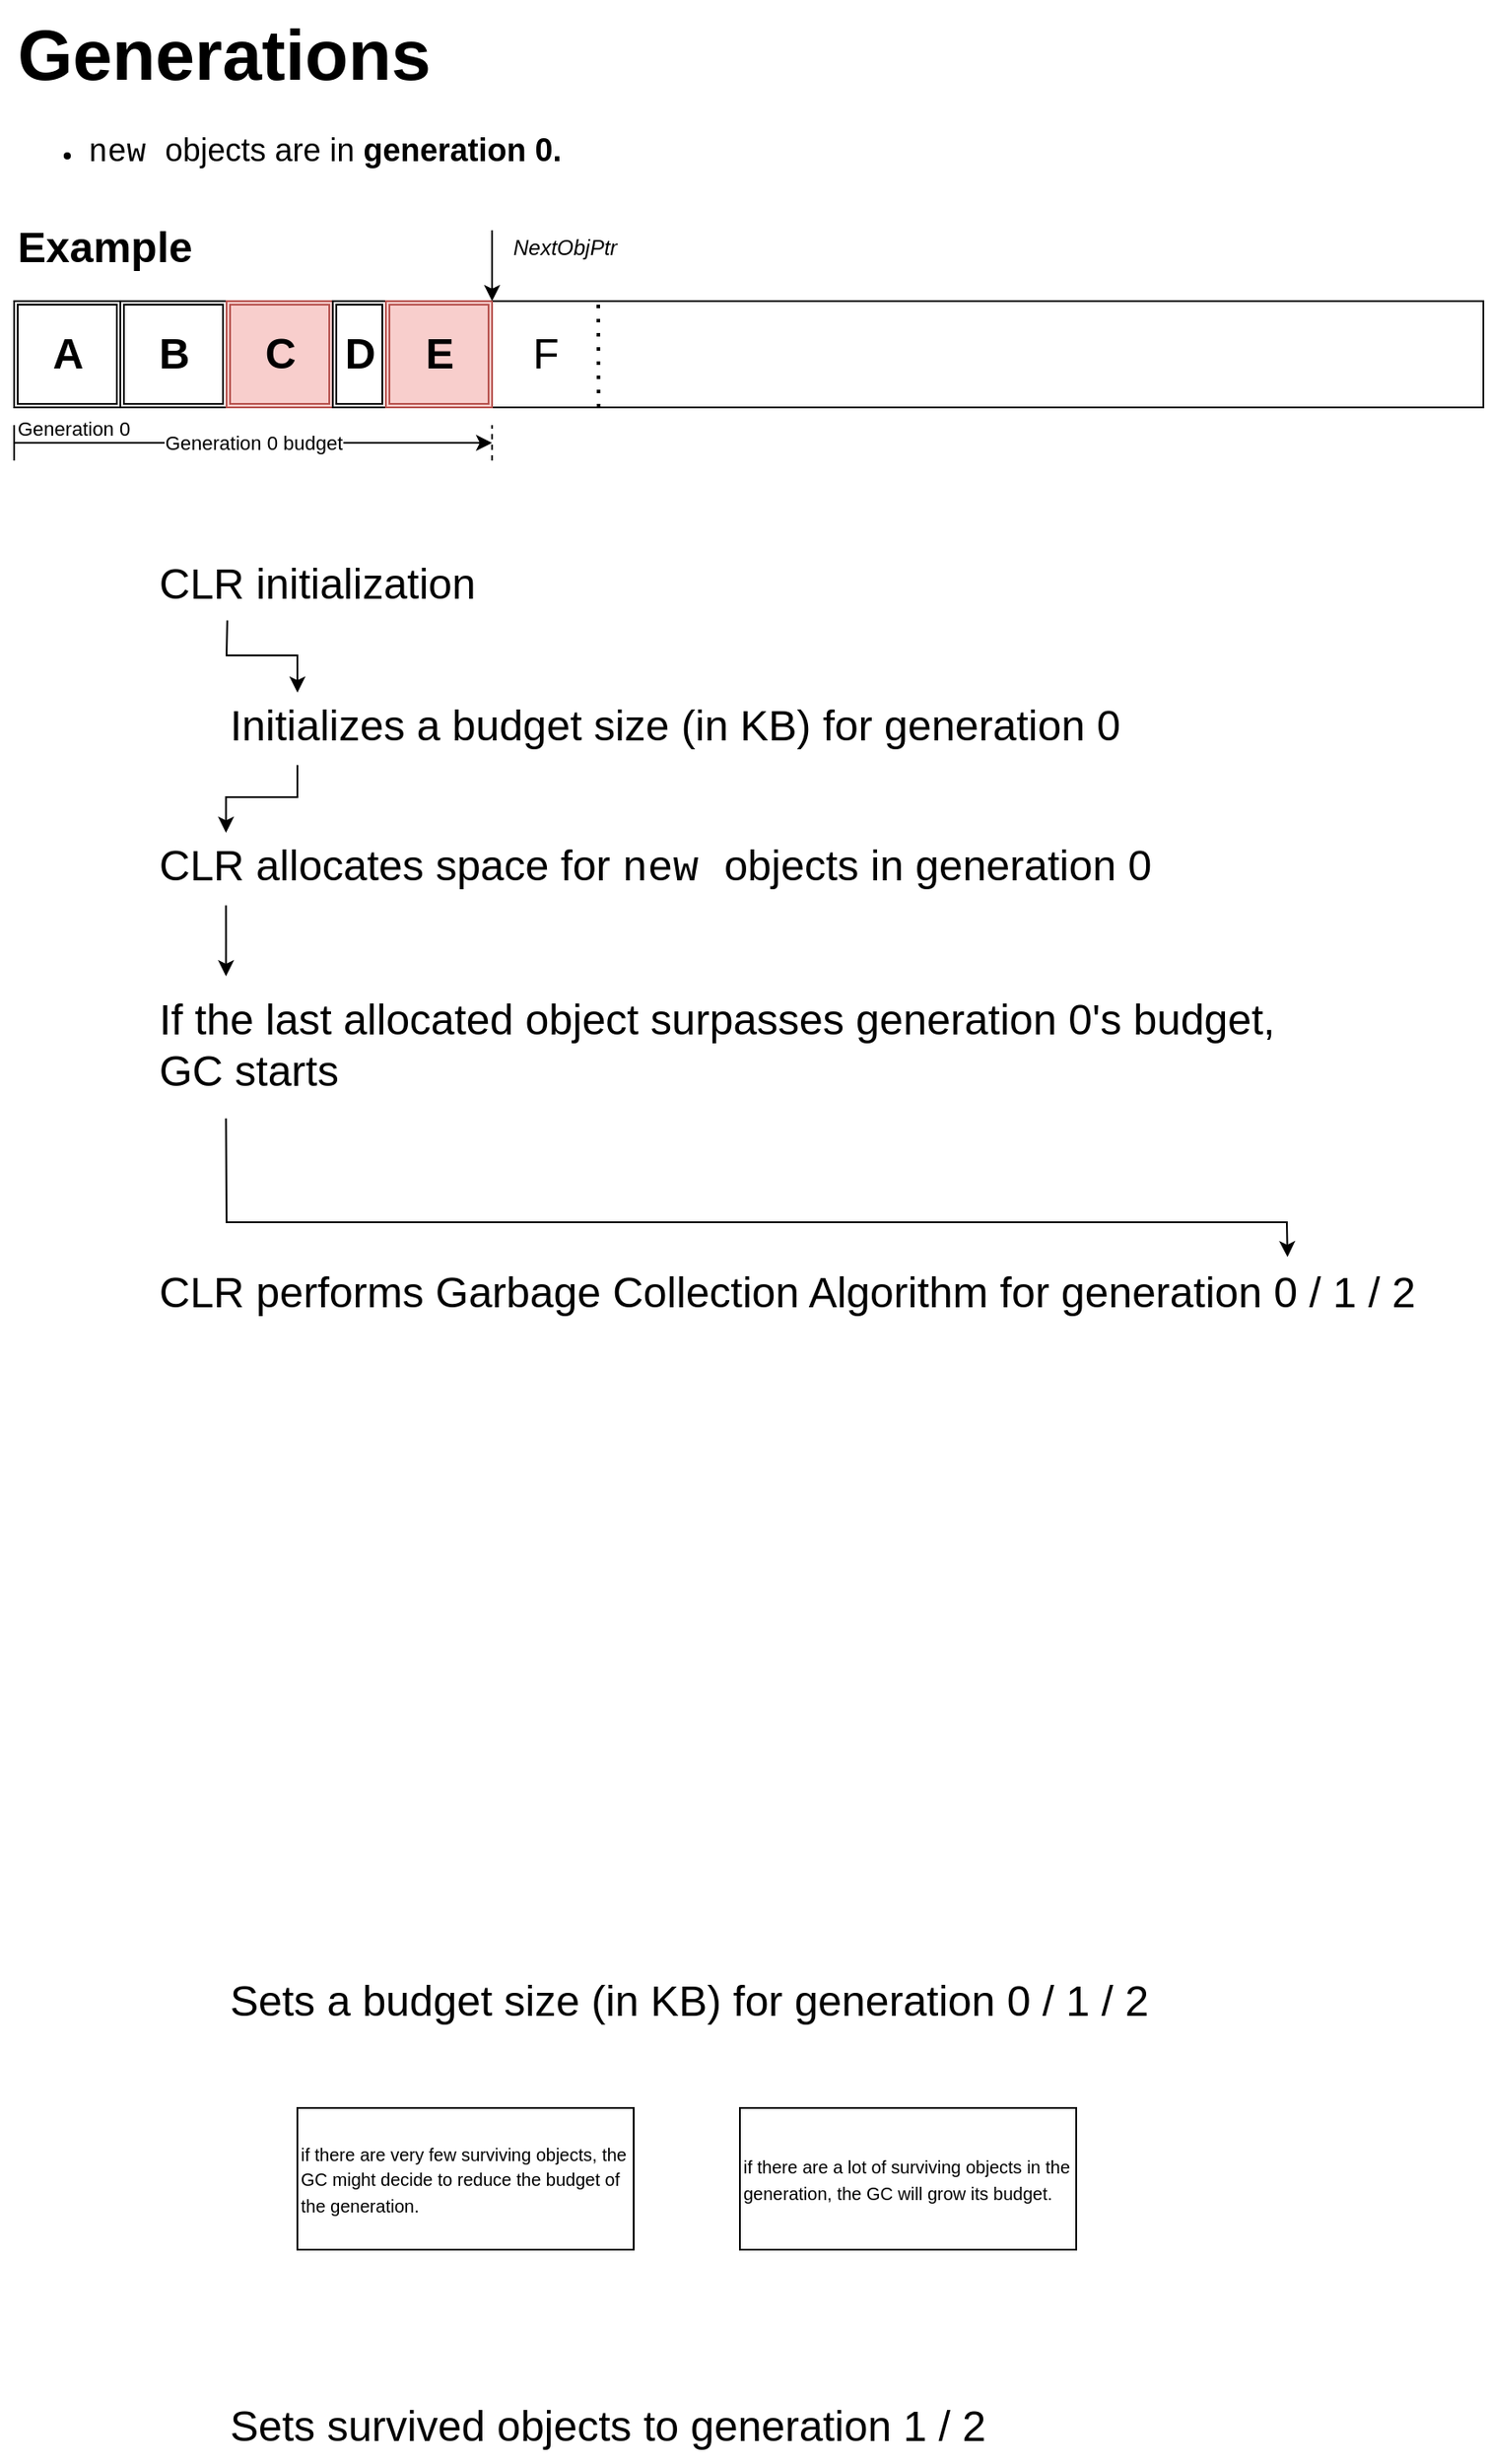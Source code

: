 <mxfile version="26.2.14">
  <diagram name="Page-1" id="v2l32i1PEdWWsTGr0Tao">
    <mxGraphModel dx="1665" dy="429" grid="1" gridSize="10" guides="1" tooltips="1" connect="1" arrows="1" fold="1" page="1" pageScale="1" pageWidth="850" pageHeight="1100" math="0" shadow="0">
      <root>
        <mxCell id="0" />
        <mxCell id="1" parent="0" />
        <mxCell id="TTWUy_FGv6fjRsHf4khs-1" value="Generations" style="text;strokeColor=none;fillColor=none;html=1;fontSize=40;fontStyle=1;verticalAlign=middle;align=left;" vertex="1" parent="1">
          <mxGeometry x="-840" y="10" width="260" height="60" as="geometry" />
        </mxCell>
        <mxCell id="TTWUy_FGv6fjRsHf4khs-2" value="&lt;ul&gt;&lt;li&gt;&lt;font style=&quot;font-size: 18px;&quot; face=&quot;Courier New&quot;&gt;new&amp;nbsp;&lt;font face=&quot;Helvetica&quot;&gt;objects are in &lt;b&gt;generation 0.&lt;/b&gt;&lt;/font&gt;&lt;/font&gt;&lt;/li&gt;&lt;/ul&gt;" style="text;strokeColor=none;fillColor=none;html=1;whiteSpace=wrap;verticalAlign=middle;overflow=hidden;" vertex="1" parent="1">
          <mxGeometry x="-840" y="70" width="360" height="50" as="geometry" />
        </mxCell>
        <mxCell id="TTWUy_FGv6fjRsHf4khs-3" value="Example" style="text;strokeColor=none;fillColor=none;html=1;fontSize=24;fontStyle=1;verticalAlign=middle;align=left;" vertex="1" parent="1">
          <mxGeometry x="-840" y="130" width="100" height="40" as="geometry" />
        </mxCell>
        <mxCell id="TTWUy_FGv6fjRsHf4khs-4" value="" style="rounded=0;whiteSpace=wrap;html=1;movable=1;resizable=1;rotatable=1;deletable=1;editable=1;locked=0;connectable=1;" vertex="1" parent="1">
          <mxGeometry x="-840" y="180" width="830" height="60" as="geometry" />
        </mxCell>
        <mxCell id="TTWUy_FGv6fjRsHf4khs-8" value="" style="shape=ext;double=1;rounded=0;whiteSpace=wrap;html=1;" vertex="1" parent="1">
          <mxGeometry x="-840" y="180" width="60" height="60" as="geometry" />
        </mxCell>
        <mxCell id="TTWUy_FGv6fjRsHf4khs-9" value="" style="shape=ext;double=1;rounded=0;whiteSpace=wrap;html=1;" vertex="1" parent="1">
          <mxGeometry x="-780" y="180" width="60" height="60" as="geometry" />
        </mxCell>
        <mxCell id="TTWUy_FGv6fjRsHf4khs-10" value="" style="shape=ext;double=1;rounded=0;whiteSpace=wrap;html=1;fillColor=#f8cecc;strokeColor=#b85450;" vertex="1" parent="1">
          <mxGeometry x="-720" y="180" width="60" height="60" as="geometry" />
        </mxCell>
        <mxCell id="TTWUy_FGv6fjRsHf4khs-11" value="" style="shape=ext;double=1;rounded=0;whiteSpace=wrap;html=1;container=0;" vertex="1" parent="1">
          <mxGeometry x="-660" y="180" width="30" height="60" as="geometry" />
        </mxCell>
        <mxCell id="TTWUy_FGv6fjRsHf4khs-12" value="" style="shape=ext;double=1;rounded=0;whiteSpace=wrap;html=1;fillColor=#f8cecc;strokeColor=#b85450;" vertex="1" parent="1">
          <mxGeometry x="-630" y="180" width="60" height="60" as="geometry" />
        </mxCell>
        <mxCell id="TTWUy_FGv6fjRsHf4khs-13" value="" style="endArrow=none;dashed=1;html=1;dashPattern=1 3;strokeWidth=2;rounded=0;" edge="1" parent="1">
          <mxGeometry width="50" height="50" relative="1" as="geometry">
            <mxPoint x="-509.82" y="240" as="sourcePoint" />
            <mxPoint x="-510" y="180" as="targetPoint" />
          </mxGeometry>
        </mxCell>
        <mxCell id="TTWUy_FGv6fjRsHf4khs-14" value="A" style="text;strokeColor=none;fillColor=none;html=1;fontSize=24;fontStyle=1;verticalAlign=middle;align=center;" vertex="1" parent="1">
          <mxGeometry x="-840" y="180" width="60" height="60" as="geometry" />
        </mxCell>
        <mxCell id="TTWUy_FGv6fjRsHf4khs-15" value="B" style="text;strokeColor=none;fillColor=none;html=1;fontSize=24;fontStyle=1;verticalAlign=middle;align=center;" vertex="1" parent="1">
          <mxGeometry x="-780" y="180" width="60" height="60" as="geometry" />
        </mxCell>
        <mxCell id="TTWUy_FGv6fjRsHf4khs-16" value="C" style="text;strokeColor=none;fillColor=none;html=1;fontSize=24;fontStyle=1;verticalAlign=middle;align=center;" vertex="1" parent="1">
          <mxGeometry x="-720" y="180" width="60" height="60" as="geometry" />
        </mxCell>
        <mxCell id="TTWUy_FGv6fjRsHf4khs-17" value="D" style="text;strokeColor=none;fillColor=none;html=1;fontSize=24;fontStyle=1;verticalAlign=middle;align=center;" vertex="1" parent="1">
          <mxGeometry x="-660" y="180" width="30" height="60" as="geometry" />
        </mxCell>
        <mxCell id="TTWUy_FGv6fjRsHf4khs-18" value="E" style="text;strokeColor=none;fillColor=none;html=1;fontSize=24;fontStyle=1;verticalAlign=middle;align=center;" vertex="1" parent="1">
          <mxGeometry x="-630" y="180" width="60" height="60" as="geometry" />
        </mxCell>
        <mxCell id="TTWUy_FGv6fjRsHf4khs-19" value="&lt;div&gt;F&lt;/div&gt;" style="text;strokeColor=none;fillColor=none;html=1;fontSize=24;fontStyle=0;verticalAlign=middle;align=center;" vertex="1" parent="1">
          <mxGeometry x="-570" y="180" width="60" height="60" as="geometry" />
        </mxCell>
        <mxCell id="TTWUy_FGv6fjRsHf4khs-20" value="" style="endArrow=classic;html=1;rounded=0;entryX=0;entryY=0;entryDx=0;entryDy=0;" edge="1" parent="1" target="TTWUy_FGv6fjRsHf4khs-19">
          <mxGeometry width="50" height="50" relative="1" as="geometry">
            <mxPoint x="-570" y="140" as="sourcePoint" />
            <mxPoint x="-510" y="90" as="targetPoint" />
          </mxGeometry>
        </mxCell>
        <mxCell id="TTWUy_FGv6fjRsHf4khs-21" value="NextObjPtr" style="text;html=1;align=left;verticalAlign=middle;whiteSpace=wrap;rounded=0;fontStyle=2" vertex="1" parent="1">
          <mxGeometry x="-560" y="135" width="60" height="30" as="geometry" />
        </mxCell>
        <mxCell id="TTWUy_FGv6fjRsHf4khs-38" value="" style="endArrow=classic;html=1;rounded=0;" edge="1" parent="1">
          <mxGeometry relative="1" as="geometry">
            <mxPoint x="-840" y="260" as="sourcePoint" />
            <mxPoint x="-570" y="260" as="targetPoint" />
          </mxGeometry>
        </mxCell>
        <mxCell id="TTWUy_FGv6fjRsHf4khs-39" value="Generation 0 budget" style="edgeLabel;resizable=0;html=1;;align=center;verticalAlign=middle;" connectable="0" vertex="1" parent="TTWUy_FGv6fjRsHf4khs-38">
          <mxGeometry relative="1" as="geometry" />
        </mxCell>
        <mxCell id="TTWUy_FGv6fjRsHf4khs-40" value="Generation 0" style="edgeLabel;resizable=0;html=1;;align=left;verticalAlign=bottom;" connectable="0" vertex="1" parent="TTWUy_FGv6fjRsHf4khs-38">
          <mxGeometry x="-1" relative="1" as="geometry" />
        </mxCell>
        <mxCell id="TTWUy_FGv6fjRsHf4khs-42" value="" style="endArrow=none;dashed=1;html=1;rounded=0;" edge="1" parent="1">
          <mxGeometry width="50" height="50" relative="1" as="geometry">
            <mxPoint x="-570" y="270" as="sourcePoint" />
            <mxPoint x="-570" y="250" as="targetPoint" />
          </mxGeometry>
        </mxCell>
        <mxCell id="TTWUy_FGv6fjRsHf4khs-43" value="" style="endArrow=none;html=1;rounded=0;" edge="1" parent="1">
          <mxGeometry width="50" height="50" relative="1" as="geometry">
            <mxPoint x="-840" y="270" as="sourcePoint" />
            <mxPoint x="-840" y="250" as="targetPoint" />
          </mxGeometry>
        </mxCell>
        <mxCell id="TTWUy_FGv6fjRsHf4khs-44" value="CLR initialization" style="text;strokeColor=none;fillColor=none;html=1;fontSize=24;fontStyle=0;verticalAlign=middle;align=left;" vertex="1" parent="1">
          <mxGeometry x="-760" y="320" width="200" height="40" as="geometry" />
        </mxCell>
        <mxCell id="TTWUy_FGv6fjRsHf4khs-45" value="Sets a budget size (in KB) for generation 0 / 1 / 2" style="text;strokeColor=none;fillColor=none;html=1;fontSize=24;fontStyle=0;verticalAlign=middle;align=left;" vertex="1" parent="1">
          <mxGeometry x="-720" y="1120" width="520" height="40" as="geometry" />
        </mxCell>
        <mxCell id="TTWUy_FGv6fjRsHf4khs-47" value="CLR allocates space for &lt;font face=&quot;Courier New&quot;&gt;new &lt;/font&gt;&lt;font face=&quot;Helvetica&quot;&gt;objects in generation 0&lt;/font&gt;" style="text;strokeColor=none;fillColor=none;html=1;fontSize=24;fontStyle=0;verticalAlign=middle;align=left;" vertex="1" parent="1">
          <mxGeometry x="-760" y="480" width="640" height="40" as="geometry" />
        </mxCell>
        <mxCell id="TTWUy_FGv6fjRsHf4khs-49" value="&lt;div&gt;If the last allocated object surpasses generation 0&#39;s budget,&amp;nbsp;&lt;/div&gt;&lt;div&gt;GC starts&lt;/div&gt;" style="text;strokeColor=none;fillColor=none;html=1;fontSize=24;fontStyle=0;verticalAlign=middle;align=left;" vertex="1" parent="1">
          <mxGeometry x="-760" y="560" width="640" height="80" as="geometry" />
        </mxCell>
        <mxCell id="TTWUy_FGv6fjRsHf4khs-64" value="CLR performs Garbage Collection Algorithm for generation 0 / 1 / 2" style="text;strokeColor=none;fillColor=none;html=1;fontSize=24;fontStyle=0;verticalAlign=middle;align=left;" vertex="1" parent="1">
          <mxGeometry x="-760" y="720" width="720" height="40" as="geometry" />
        </mxCell>
        <mxCell id="TTWUy_FGv6fjRsHf4khs-66" value="Sets survived objects to generation 1 / 2" style="text;strokeColor=none;fillColor=none;html=1;fontSize=24;fontStyle=0;verticalAlign=middle;align=left;" vertex="1" parent="1">
          <mxGeometry x="-720" y="1360" width="440" height="40" as="geometry" />
        </mxCell>
        <mxCell id="TTWUy_FGv6fjRsHf4khs-69" value="" style="endArrow=classic;html=1;rounded=0;exitX=0.202;exitY=1.007;exitDx=0;exitDy=0;entryX=0.077;entryY=0.025;entryDx=0;entryDy=0;exitPerimeter=0;entryPerimeter=0;" edge="1" parent="1" source="TTWUy_FGv6fjRsHf4khs-44" target="TTWUy_FGv6fjRsHf4khs-84">
          <mxGeometry relative="1" as="geometry">
            <mxPoint x="-720" y="360" as="sourcePoint" />
            <mxPoint x="-270" y="399" as="targetPoint" />
            <Array as="points">
              <mxPoint x="-720" y="380" />
              <mxPoint x="-680" y="380" />
            </Array>
          </mxGeometry>
        </mxCell>
        <mxCell id="TTWUy_FGv6fjRsHf4khs-79" value="&lt;div&gt;&lt;font size=&quot;1&quot;&gt;if there are very few surviving objects, the GC might decide to reduce the budget of the generation.&lt;/font&gt;&lt;/div&gt;" style="whiteSpace=wrap;html=1;verticalAlign=middle;align=left;" vertex="1" parent="1">
          <mxGeometry x="-680" y="1200" width="190" height="80" as="geometry" />
        </mxCell>
        <mxCell id="TTWUy_FGv6fjRsHf4khs-81" value="&lt;div&gt;&lt;font size=&quot;1&quot;&gt;if there are a lot of surviving objects in the generation, the GC will grow its budget.&lt;/font&gt;&lt;/div&gt;" style="whiteSpace=wrap;html=1;verticalAlign=middle;align=left;" vertex="1" parent="1">
          <mxGeometry x="-430" y="1200" width="190" height="80" as="geometry" />
        </mxCell>
        <mxCell id="TTWUy_FGv6fjRsHf4khs-86" style="edgeStyle=orthogonalEdgeStyle;rounded=0;orthogonalLoop=1;jettySize=auto;html=1;exitX=0.077;exitY=1.046;exitDx=0;exitDy=0;entryX=0.062;entryY=0.003;entryDx=0;entryDy=0;exitPerimeter=0;entryPerimeter=0;" edge="1" parent="1" source="TTWUy_FGv6fjRsHf4khs-84" target="TTWUy_FGv6fjRsHf4khs-47">
          <mxGeometry relative="1" as="geometry" />
        </mxCell>
        <mxCell id="TTWUy_FGv6fjRsHf4khs-84" value="Initializes a budget size (in KB) for generation 0" style="text;strokeColor=none;fillColor=none;html=1;fontSize=24;fontStyle=0;verticalAlign=middle;align=left;" vertex="1" parent="1">
          <mxGeometry x="-720" y="400" width="520" height="40" as="geometry" />
        </mxCell>
        <mxCell id="TTWUy_FGv6fjRsHf4khs-90" style="edgeStyle=orthogonalEdgeStyle;rounded=0;orthogonalLoop=1;jettySize=auto;html=1;exitX=0.062;exitY=1.028;exitDx=0;exitDy=0;exitPerimeter=0;entryX=0.062;entryY=0.014;entryDx=0;entryDy=0;entryPerimeter=0;" edge="1" parent="1" source="TTWUy_FGv6fjRsHf4khs-47" target="TTWUy_FGv6fjRsHf4khs-49">
          <mxGeometry relative="1" as="geometry">
            <mxPoint x="-720" y="560" as="targetPoint" />
          </mxGeometry>
        </mxCell>
        <mxCell id="TTWUy_FGv6fjRsHf4khs-91" value="" style="endArrow=classic;html=1;rounded=0;exitX=0.062;exitY=1.017;exitDx=0;exitDy=0;exitPerimeter=0;entryX=0.888;entryY=-0.008;entryDx=0;entryDy=0;entryPerimeter=0;" edge="1" parent="1" source="TTWUy_FGv6fjRsHf4khs-49" target="TTWUy_FGv6fjRsHf4khs-64">
          <mxGeometry relative="1" as="geometry">
            <mxPoint x="-720" y="650" as="sourcePoint" />
            <mxPoint x="-620" y="650" as="targetPoint" />
            <Array as="points">
              <mxPoint x="-720" y="700" />
              <mxPoint x="-121" y="700" />
            </Array>
          </mxGeometry>
        </mxCell>
      </root>
    </mxGraphModel>
  </diagram>
</mxfile>
